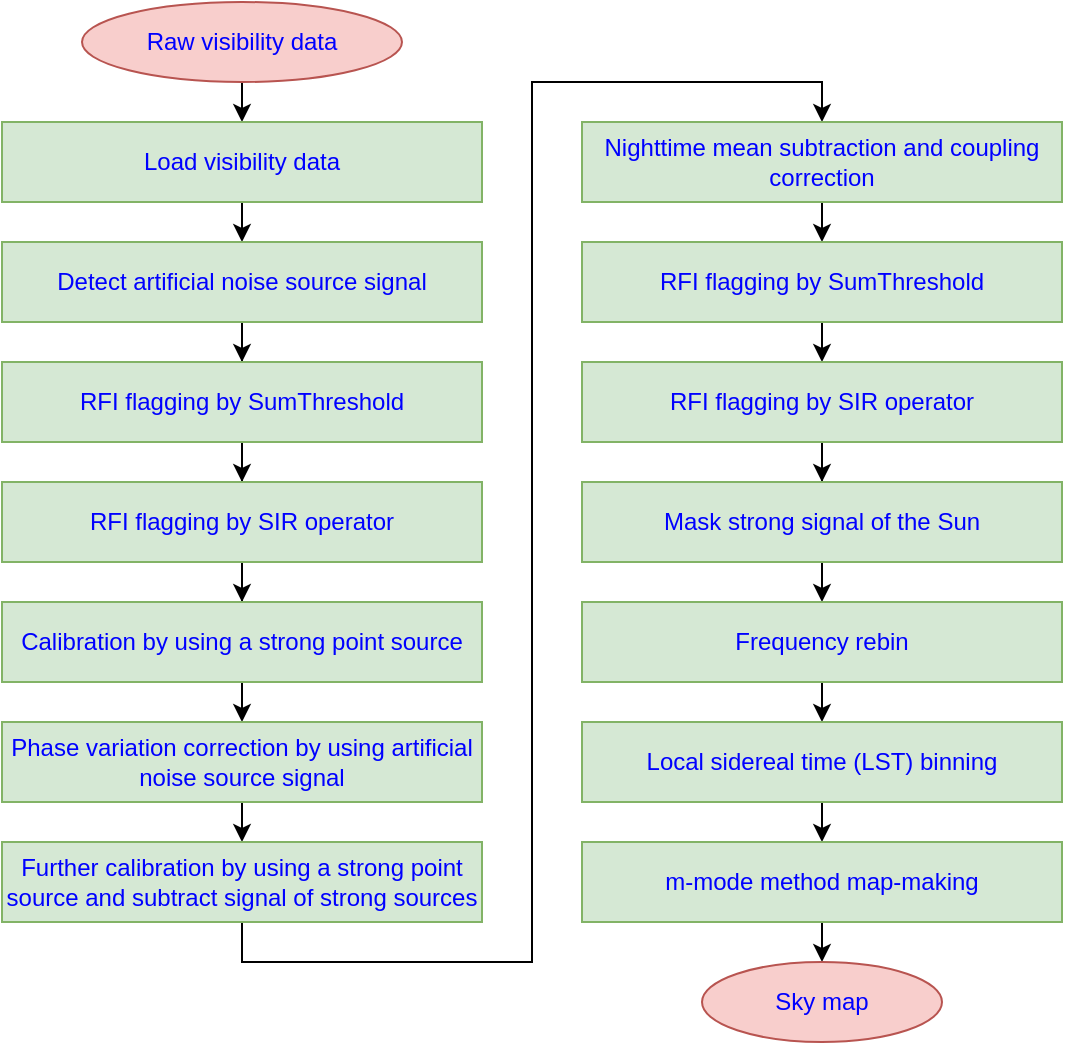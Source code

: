 <mxfile version="21.8.1" type="github">
  <diagram name="Page-1" id="LWCGmU3hNfLZK3PaBZmt">
    <mxGraphModel dx="1050" dy="647" grid="1" gridSize="10" guides="1" tooltips="1" connect="1" arrows="1" fold="1" page="1" pageScale="1" pageWidth="827" pageHeight="1169" math="0" shadow="0">
      <root>
        <mxCell id="0" />
        <mxCell id="1" parent="0" />
        <mxCell id="eIFWCp6P4kqTU1xidvS2-19" style="edgeStyle=orthogonalEdgeStyle;rounded=0;orthogonalLoop=1;jettySize=auto;html=1;exitX=0.5;exitY=1;exitDx=0;exitDy=0;entryX=0.5;entryY=0;entryDx=0;entryDy=0;" parent="1" source="eIFWCp6P4kqTU1xidvS2-1" target="eIFWCp6P4kqTU1xidvS2-2" edge="1">
          <mxGeometry relative="1" as="geometry" />
        </mxCell>
        <mxCell id="eIFWCp6P4kqTU1xidvS2-1" value="Raw visibility data" style="ellipse;whiteSpace=wrap;html=1;fillColor=#f8cecc;strokeColor=#b85450;fontColor=#0000FF;" parent="1" vertex="1">
          <mxGeometry x="180" y="40" width="160" height="40" as="geometry" />
        </mxCell>
        <mxCell id="eIFWCp6P4kqTU1xidvS2-20" style="edgeStyle=orthogonalEdgeStyle;rounded=0;orthogonalLoop=1;jettySize=auto;html=1;exitX=0.5;exitY=1;exitDx=0;exitDy=0;entryX=0.5;entryY=0;entryDx=0;entryDy=0;" parent="1" source="eIFWCp6P4kqTU1xidvS2-2" target="eIFWCp6P4kqTU1xidvS2-3" edge="1">
          <mxGeometry relative="1" as="geometry" />
        </mxCell>
        <mxCell id="eIFWCp6P4kqTU1xidvS2-2" value="Load visibility data" style="rounded=0;whiteSpace=wrap;html=1;fillColor=#d5e8d4;strokeColor=#82b366;fontColor=#0000FF;" parent="1" vertex="1">
          <mxGeometry x="140" y="100" width="240" height="40" as="geometry" />
        </mxCell>
        <mxCell id="eIFWCp6P4kqTU1xidvS2-21" style="edgeStyle=orthogonalEdgeStyle;rounded=0;orthogonalLoop=1;jettySize=auto;html=1;exitX=0.5;exitY=1;exitDx=0;exitDy=0;" parent="1" source="eIFWCp6P4kqTU1xidvS2-3" target="eIFWCp6P4kqTU1xidvS2-4" edge="1">
          <mxGeometry relative="1" as="geometry" />
        </mxCell>
        <mxCell id="eIFWCp6P4kqTU1xidvS2-3" value="Detect artificial noise source signal" style="rounded=0;whiteSpace=wrap;html=1;fillColor=#d5e8d4;strokeColor=#82b366;fontColor=#0000FF;" parent="1" vertex="1">
          <mxGeometry x="140" y="160" width="240" height="40" as="geometry" />
        </mxCell>
        <mxCell id="eIFWCp6P4kqTU1xidvS2-22" style="edgeStyle=orthogonalEdgeStyle;rounded=0;orthogonalLoop=1;jettySize=auto;html=1;exitX=0.5;exitY=1;exitDx=0;exitDy=0;" parent="1" source="eIFWCp6P4kqTU1xidvS2-4" target="eIFWCp6P4kqTU1xidvS2-5" edge="1">
          <mxGeometry relative="1" as="geometry" />
        </mxCell>
        <mxCell id="eIFWCp6P4kqTU1xidvS2-4" value="RFI flagging by SumThreshold" style="rounded=0;whiteSpace=wrap;html=1;fillColor=#d5e8d4;strokeColor=#82b366;fontColor=#0000FF;" parent="1" vertex="1">
          <mxGeometry x="140" y="220" width="240" height="40" as="geometry" />
        </mxCell>
        <mxCell id="eIFWCp6P4kqTU1xidvS2-23" style="edgeStyle=orthogonalEdgeStyle;rounded=0;orthogonalLoop=1;jettySize=auto;html=1;exitX=0.5;exitY=1;exitDx=0;exitDy=0;" parent="1" source="eIFWCp6P4kqTU1xidvS2-5" target="eIFWCp6P4kqTU1xidvS2-6" edge="1">
          <mxGeometry relative="1" as="geometry" />
        </mxCell>
        <mxCell id="eIFWCp6P4kqTU1xidvS2-5" value="RFI flagging by SIR operator" style="rounded=0;whiteSpace=wrap;html=1;fillColor=#d5e8d4;strokeColor=#82b366;fontColor=#0000FF;" parent="1" vertex="1">
          <mxGeometry x="140" y="280" width="240" height="40" as="geometry" />
        </mxCell>
        <mxCell id="eIFWCp6P4kqTU1xidvS2-24" style="edgeStyle=orthogonalEdgeStyle;rounded=0;orthogonalLoop=1;jettySize=auto;html=1;exitX=0.5;exitY=1;exitDx=0;exitDy=0;entryX=0.5;entryY=0;entryDx=0;entryDy=0;" parent="1" source="eIFWCp6P4kqTU1xidvS2-6" target="eIFWCp6P4kqTU1xidvS2-7" edge="1">
          <mxGeometry relative="1" as="geometry" />
        </mxCell>
        <mxCell id="eIFWCp6P4kqTU1xidvS2-6" value="Calibration by using a strong point source" style="rounded=0;whiteSpace=wrap;html=1;fillColor=#d5e8d4;strokeColor=#82b366;fontColor=#0000FF;" parent="1" vertex="1">
          <mxGeometry x="140" y="340" width="240" height="40" as="geometry" />
        </mxCell>
        <mxCell id="eIFWCp6P4kqTU1xidvS2-25" style="edgeStyle=orthogonalEdgeStyle;rounded=0;orthogonalLoop=1;jettySize=auto;html=1;exitX=0.5;exitY=1;exitDx=0;exitDy=0;entryX=0.5;entryY=0;entryDx=0;entryDy=0;" parent="1" source="eIFWCp6P4kqTU1xidvS2-7" target="eIFWCp6P4kqTU1xidvS2-8" edge="1">
          <mxGeometry relative="1" as="geometry" />
        </mxCell>
        <mxCell id="eIFWCp6P4kqTU1xidvS2-7" value="Phase variation correction by using artificial noise source signal" style="rounded=0;whiteSpace=wrap;html=1;fillColor=#d5e8d4;strokeColor=#82b366;fontColor=#0000FF;" parent="1" vertex="1">
          <mxGeometry x="140" y="400" width="240" height="40" as="geometry" />
        </mxCell>
        <mxCell id="eIFWCp6P4kqTU1xidvS2-26" style="edgeStyle=orthogonalEdgeStyle;rounded=0;orthogonalLoop=1;jettySize=auto;html=1;exitX=0.5;exitY=1;exitDx=0;exitDy=0;entryX=0.5;entryY=0;entryDx=0;entryDy=0;" parent="1" source="eIFWCp6P4kqTU1xidvS2-8" target="eIFWCp6P4kqTU1xidvS2-10" edge="1">
          <mxGeometry relative="1" as="geometry" />
        </mxCell>
        <mxCell id="eIFWCp6P4kqTU1xidvS2-8" value="Further calibration by using a strong point source and subtract signal of strong sources" style="rounded=0;whiteSpace=wrap;html=1;fillColor=#d5e8d4;strokeColor=#82b366;fontColor=#0000FF;" parent="1" vertex="1">
          <mxGeometry x="140" y="460" width="240" height="40" as="geometry" />
        </mxCell>
        <mxCell id="eIFWCp6P4kqTU1xidvS2-9" style="edgeStyle=orthogonalEdgeStyle;rounded=0;orthogonalLoop=1;jettySize=auto;html=1;exitX=0.5;exitY=1;exitDx=0;exitDy=0;" parent="1" source="eIFWCp6P4kqTU1xidvS2-8" target="eIFWCp6P4kqTU1xidvS2-8" edge="1">
          <mxGeometry relative="1" as="geometry" />
        </mxCell>
        <mxCell id="eIFWCp6P4kqTU1xidvS2-27" style="edgeStyle=orthogonalEdgeStyle;rounded=0;orthogonalLoop=1;jettySize=auto;html=1;exitX=0.5;exitY=1;exitDx=0;exitDy=0;entryX=0.5;entryY=0;entryDx=0;entryDy=0;" parent="1" source="eIFWCp6P4kqTU1xidvS2-10" target="eIFWCp6P4kqTU1xidvS2-11" edge="1">
          <mxGeometry relative="1" as="geometry" />
        </mxCell>
        <mxCell id="eIFWCp6P4kqTU1xidvS2-10" value="Nighttime mean subtraction and coupling correction" style="rounded=0;whiteSpace=wrap;html=1;fillColor=#d5e8d4;strokeColor=#82b366;fontColor=#0000FF;" parent="1" vertex="1">
          <mxGeometry x="430" y="100" width="240" height="40" as="geometry" />
        </mxCell>
        <mxCell id="eIFWCp6P4kqTU1xidvS2-28" style="edgeStyle=orthogonalEdgeStyle;rounded=0;orthogonalLoop=1;jettySize=auto;html=1;exitX=0.5;exitY=1;exitDx=0;exitDy=0;entryX=0.5;entryY=0;entryDx=0;entryDy=0;" parent="1" source="eIFWCp6P4kqTU1xidvS2-11" target="eIFWCp6P4kqTU1xidvS2-12" edge="1">
          <mxGeometry relative="1" as="geometry" />
        </mxCell>
        <mxCell id="eIFWCp6P4kqTU1xidvS2-11" value="RFI flagging by SumThreshold" style="rounded=0;whiteSpace=wrap;html=1;fillColor=#d5e8d4;strokeColor=#82b366;fontColor=#0000FF;" parent="1" vertex="1">
          <mxGeometry x="430" y="160" width="240" height="40" as="geometry" />
        </mxCell>
        <mxCell id="eIFWCp6P4kqTU1xidvS2-29" style="edgeStyle=orthogonalEdgeStyle;rounded=0;orthogonalLoop=1;jettySize=auto;html=1;exitX=0.5;exitY=1;exitDx=0;exitDy=0;" parent="1" source="eIFWCp6P4kqTU1xidvS2-12" target="eIFWCp6P4kqTU1xidvS2-13" edge="1">
          <mxGeometry relative="1" as="geometry" />
        </mxCell>
        <mxCell id="eIFWCp6P4kqTU1xidvS2-12" value="RFI flagging by SIR operator" style="rounded=0;whiteSpace=wrap;html=1;fillColor=#d5e8d4;strokeColor=#82b366;fontColor=#0000FF;" parent="1" vertex="1">
          <mxGeometry x="430" y="220" width="240" height="40" as="geometry" />
        </mxCell>
        <mxCell id="eIFWCp6P4kqTU1xidvS2-30" style="edgeStyle=orthogonalEdgeStyle;rounded=0;orthogonalLoop=1;jettySize=auto;html=1;exitX=0.5;exitY=1;exitDx=0;exitDy=0;entryX=0.5;entryY=0;entryDx=0;entryDy=0;" parent="1" source="eIFWCp6P4kqTU1xidvS2-13" target="eIFWCp6P4kqTU1xidvS2-14" edge="1">
          <mxGeometry relative="1" as="geometry" />
        </mxCell>
        <mxCell id="eIFWCp6P4kqTU1xidvS2-13" value="Mask strong signal of the Sun" style="rounded=0;whiteSpace=wrap;html=1;fillColor=#d5e8d4;strokeColor=#82b366;fontColor=#0000FF;" parent="1" vertex="1">
          <mxGeometry x="430" y="280" width="240" height="40" as="geometry" />
        </mxCell>
        <mxCell id="eIFWCp6P4kqTU1xidvS2-31" style="edgeStyle=orthogonalEdgeStyle;rounded=0;orthogonalLoop=1;jettySize=auto;html=1;exitX=0.5;exitY=1;exitDx=0;exitDy=0;entryX=0.5;entryY=0;entryDx=0;entryDy=0;" parent="1" source="eIFWCp6P4kqTU1xidvS2-14" target="eIFWCp6P4kqTU1xidvS2-15" edge="1">
          <mxGeometry relative="1" as="geometry" />
        </mxCell>
        <mxCell id="eIFWCp6P4kqTU1xidvS2-14" value="Frequency rebin" style="rounded=0;whiteSpace=wrap;html=1;fillColor=#d5e8d4;strokeColor=#82b366;fontColor=#0000FF;" parent="1" vertex="1">
          <mxGeometry x="430" y="340" width="240" height="40" as="geometry" />
        </mxCell>
        <mxCell id="eIFWCp6P4kqTU1xidvS2-32" style="edgeStyle=orthogonalEdgeStyle;rounded=0;orthogonalLoop=1;jettySize=auto;html=1;exitX=0.5;exitY=1;exitDx=0;exitDy=0;entryX=0.5;entryY=0;entryDx=0;entryDy=0;" parent="1" source="eIFWCp6P4kqTU1xidvS2-15" target="eIFWCp6P4kqTU1xidvS2-17" edge="1">
          <mxGeometry relative="1" as="geometry" />
        </mxCell>
        <mxCell id="eIFWCp6P4kqTU1xidvS2-15" value="Local sidereal time (LST) binning" style="rounded=0;whiteSpace=wrap;html=1;fillColor=#d5e8d4;strokeColor=#82b366;fontColor=#0000FF;" parent="1" vertex="1">
          <mxGeometry x="430" y="400" width="240" height="40" as="geometry" />
        </mxCell>
        <mxCell id="eIFWCp6P4kqTU1xidvS2-16" style="edgeStyle=orthogonalEdgeStyle;rounded=0;orthogonalLoop=1;jettySize=auto;html=1;exitX=0.5;exitY=1;exitDx=0;exitDy=0;" parent="1" source="eIFWCp6P4kqTU1xidvS2-15" target="eIFWCp6P4kqTU1xidvS2-15" edge="1">
          <mxGeometry relative="1" as="geometry" />
        </mxCell>
        <mxCell id="eIFWCp6P4kqTU1xidvS2-33" style="edgeStyle=orthogonalEdgeStyle;rounded=0;orthogonalLoop=1;jettySize=auto;html=1;exitX=0.5;exitY=1;exitDx=0;exitDy=0;entryX=0.5;entryY=0;entryDx=0;entryDy=0;" parent="1" source="eIFWCp6P4kqTU1xidvS2-17" target="eIFWCp6P4kqTU1xidvS2-18" edge="1">
          <mxGeometry relative="1" as="geometry" />
        </mxCell>
        <mxCell id="eIFWCp6P4kqTU1xidvS2-17" value="m-mode method map-making" style="rounded=0;whiteSpace=wrap;html=1;fillColor=#d5e8d4;strokeColor=#82b366;fontColor=#0000FF;" parent="1" vertex="1">
          <mxGeometry x="430" y="460" width="240" height="40" as="geometry" />
        </mxCell>
        <mxCell id="eIFWCp6P4kqTU1xidvS2-18" value="Sky map" style="ellipse;whiteSpace=wrap;html=1;fillColor=#f8cecc;strokeColor=#b85450;fontColor=#0000FF;" parent="1" vertex="1">
          <mxGeometry x="490" y="520" width="120" height="40" as="geometry" />
        </mxCell>
      </root>
    </mxGraphModel>
  </diagram>
</mxfile>
